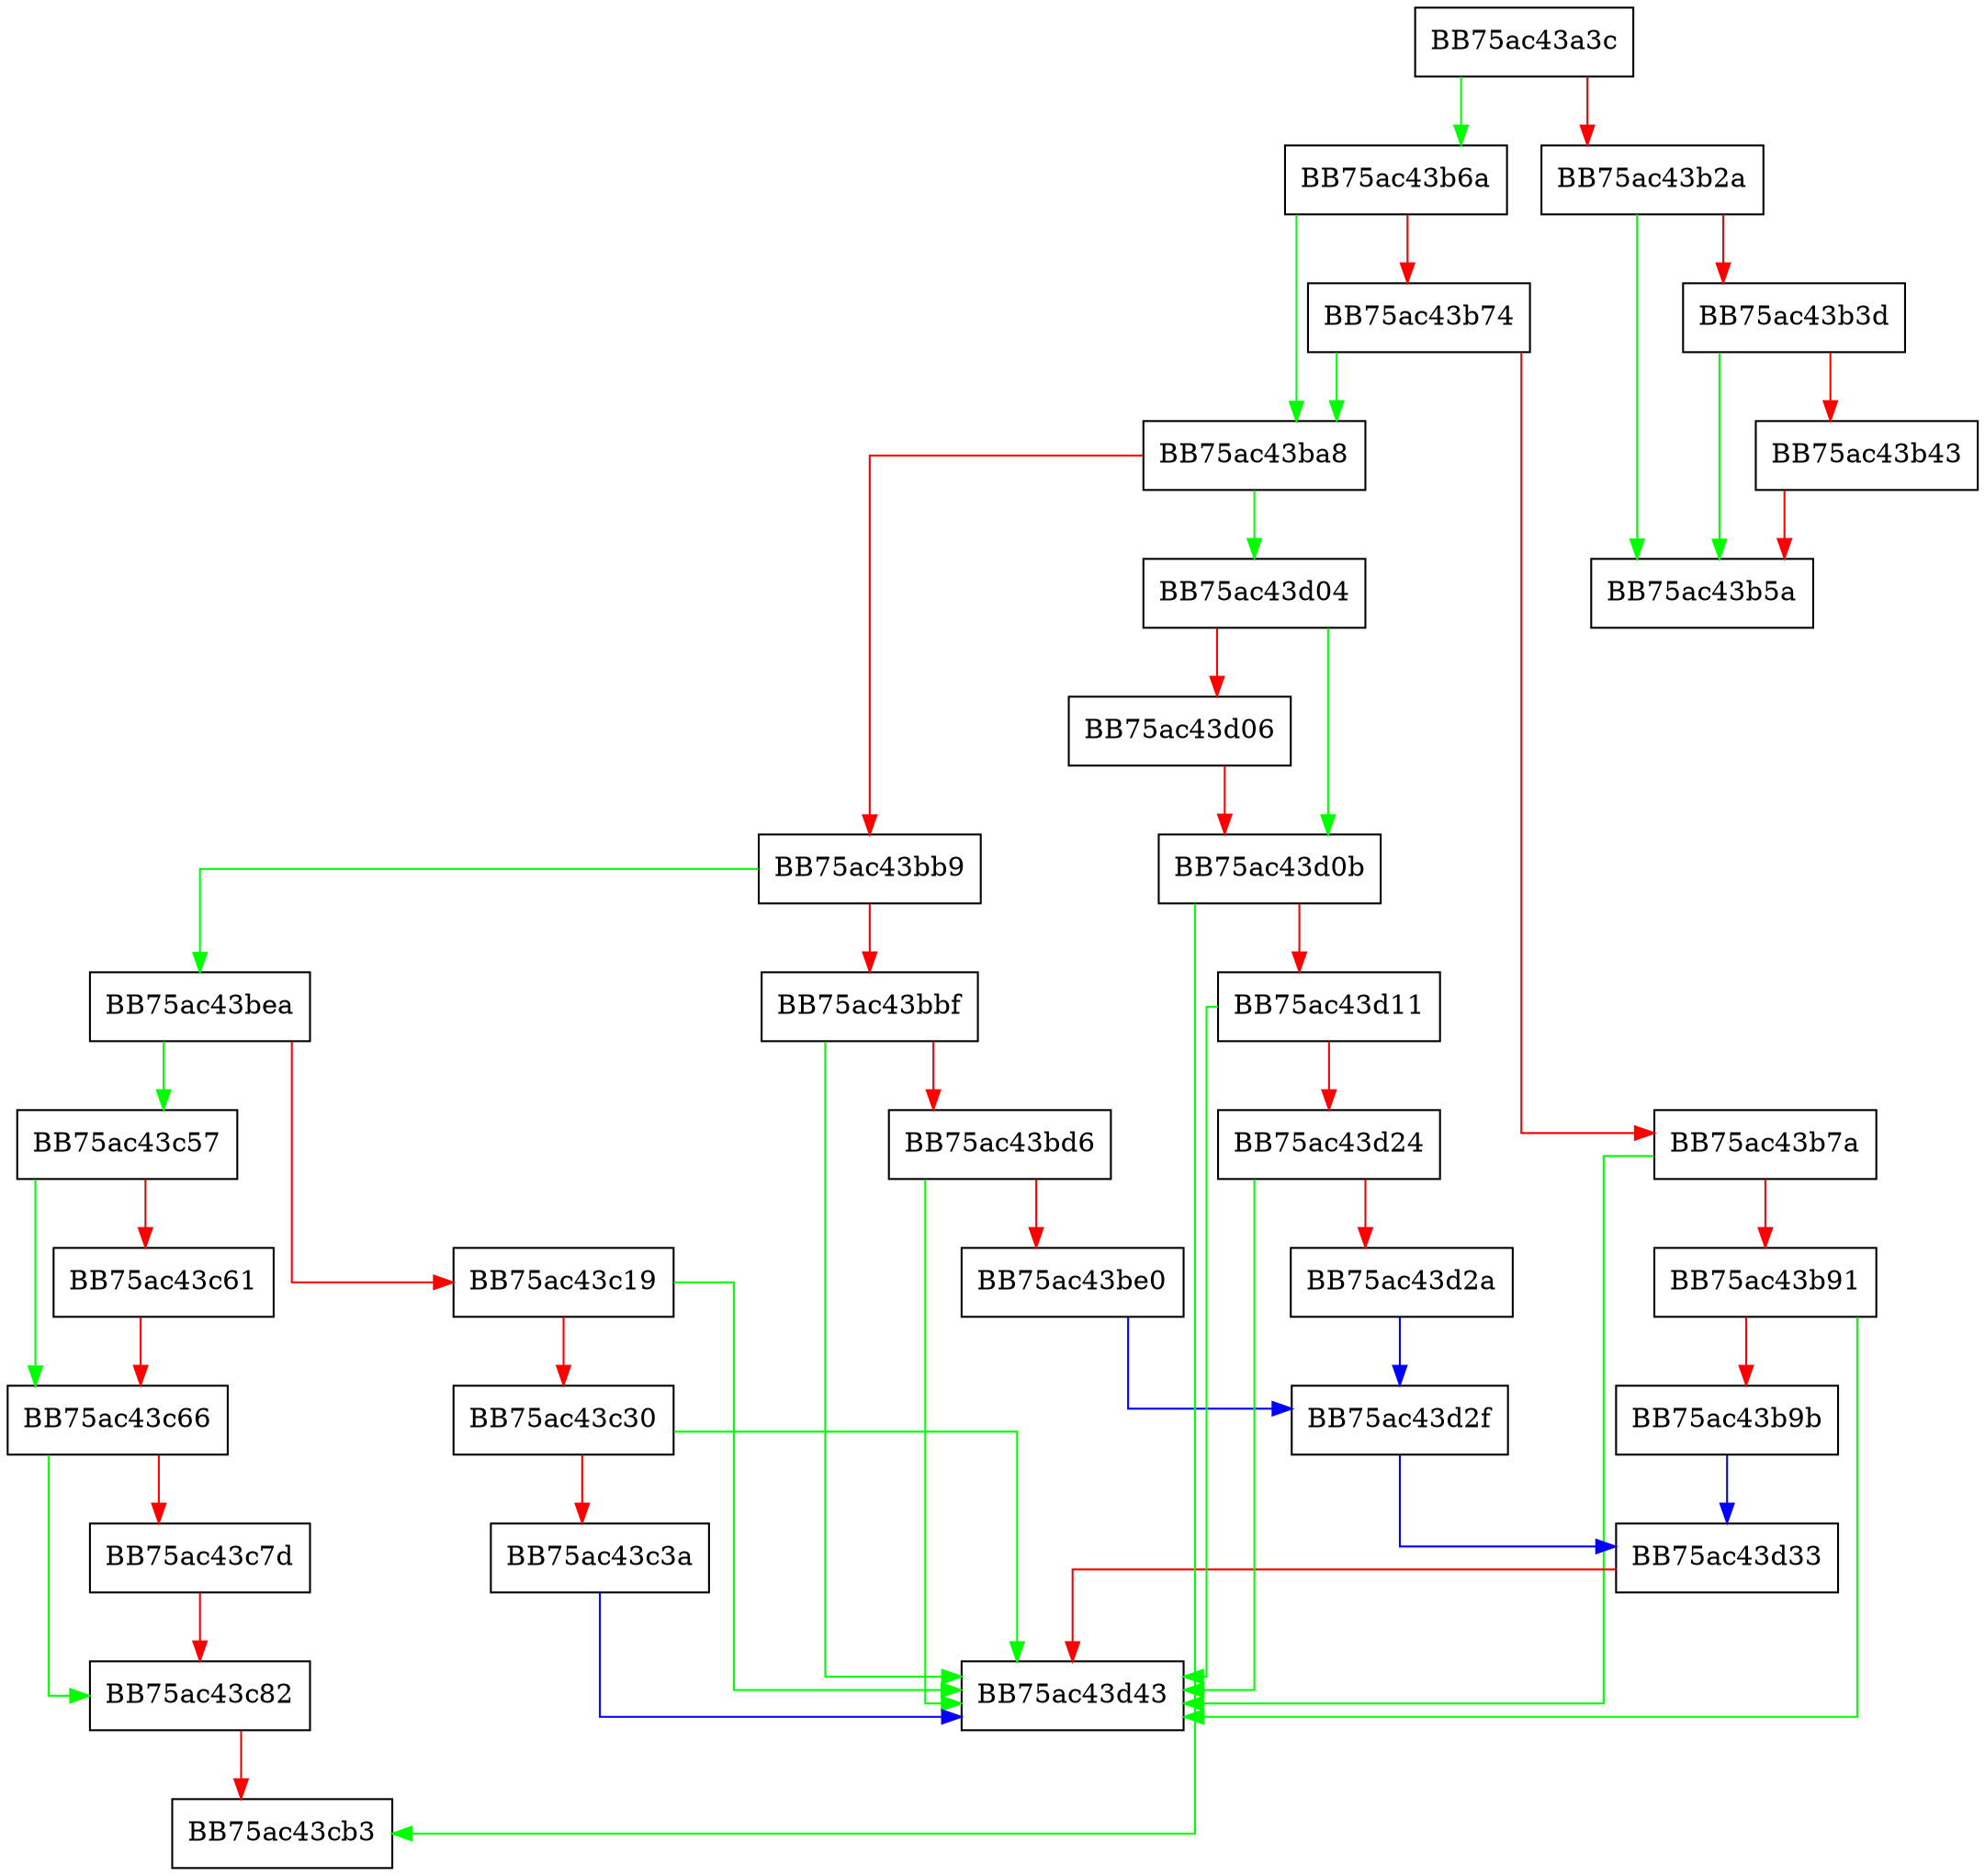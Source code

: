 digraph AesDataIO {
  node [shape="box"];
  graph [splines=ortho];
  BB75ac43a3c -> BB75ac43b6a [color="green"];
  BB75ac43a3c -> BB75ac43b2a [color="red"];
  BB75ac43b2a -> BB75ac43b5a [color="green"];
  BB75ac43b2a -> BB75ac43b3d [color="red"];
  BB75ac43b3d -> BB75ac43b5a [color="green"];
  BB75ac43b3d -> BB75ac43b43 [color="red"];
  BB75ac43b43 -> BB75ac43b5a [color="red"];
  BB75ac43b6a -> BB75ac43ba8 [color="green"];
  BB75ac43b6a -> BB75ac43b74 [color="red"];
  BB75ac43b74 -> BB75ac43ba8 [color="green"];
  BB75ac43b74 -> BB75ac43b7a [color="red"];
  BB75ac43b7a -> BB75ac43d43 [color="green"];
  BB75ac43b7a -> BB75ac43b91 [color="red"];
  BB75ac43b91 -> BB75ac43d43 [color="green"];
  BB75ac43b91 -> BB75ac43b9b [color="red"];
  BB75ac43b9b -> BB75ac43d33 [color="blue"];
  BB75ac43ba8 -> BB75ac43d04 [color="green"];
  BB75ac43ba8 -> BB75ac43bb9 [color="red"];
  BB75ac43bb9 -> BB75ac43bea [color="green"];
  BB75ac43bb9 -> BB75ac43bbf [color="red"];
  BB75ac43bbf -> BB75ac43d43 [color="green"];
  BB75ac43bbf -> BB75ac43bd6 [color="red"];
  BB75ac43bd6 -> BB75ac43d43 [color="green"];
  BB75ac43bd6 -> BB75ac43be0 [color="red"];
  BB75ac43be0 -> BB75ac43d2f [color="blue"];
  BB75ac43bea -> BB75ac43c57 [color="green"];
  BB75ac43bea -> BB75ac43c19 [color="red"];
  BB75ac43c19 -> BB75ac43d43 [color="green"];
  BB75ac43c19 -> BB75ac43c30 [color="red"];
  BB75ac43c30 -> BB75ac43d43 [color="green"];
  BB75ac43c30 -> BB75ac43c3a [color="red"];
  BB75ac43c3a -> BB75ac43d43 [color="blue"];
  BB75ac43c57 -> BB75ac43c66 [color="green"];
  BB75ac43c57 -> BB75ac43c61 [color="red"];
  BB75ac43c61 -> BB75ac43c66 [color="red"];
  BB75ac43c66 -> BB75ac43c82 [color="green"];
  BB75ac43c66 -> BB75ac43c7d [color="red"];
  BB75ac43c7d -> BB75ac43c82 [color="red"];
  BB75ac43c82 -> BB75ac43cb3 [color="red"];
  BB75ac43d04 -> BB75ac43d0b [color="green"];
  BB75ac43d04 -> BB75ac43d06 [color="red"];
  BB75ac43d06 -> BB75ac43d0b [color="red"];
  BB75ac43d0b -> BB75ac43cb3 [color="green"];
  BB75ac43d0b -> BB75ac43d11 [color="red"];
  BB75ac43d11 -> BB75ac43d43 [color="green"];
  BB75ac43d11 -> BB75ac43d24 [color="red"];
  BB75ac43d24 -> BB75ac43d43 [color="green"];
  BB75ac43d24 -> BB75ac43d2a [color="red"];
  BB75ac43d2a -> BB75ac43d2f [color="blue"];
  BB75ac43d2f -> BB75ac43d33 [color="blue"];
  BB75ac43d33 -> BB75ac43d43 [color="red"];
}